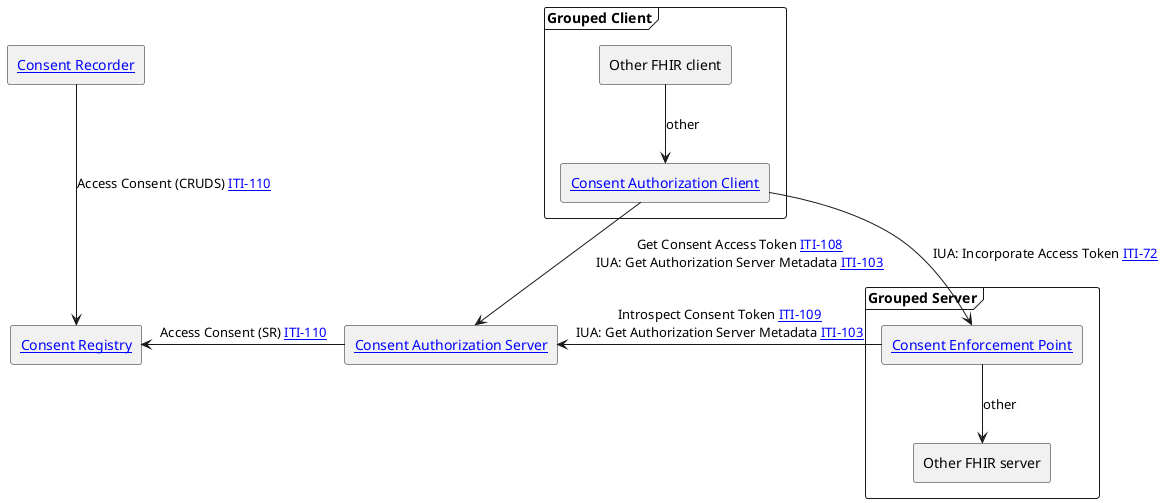 @startuml
agent "[[#consentRecorder Consent Recorder]]" as capture
agent "[[#consentRegistry Consent Registry]]" as registry
capture -down--> registry : "Access Consent (CRUDS) [[ITI-110.html ITI-110]]"

frame "Grouped Client" {
agent "Other FHIR client" as otherClient
agent "[[#consentAuthorizationClient Consent Authorization Client]]" as client 
}
agent "[[#consentAuthorizationServer Consent Authorization Server]]" as decider
frame "Grouped Server" {
agent "[[#consentEnforcementPoint Consent Enforcement Point]]" as enforcer
agent "Other FHIR server" as otherServer
}

otherClient -down-> client: "other"
client -down-> decider : "Get Consent Access Token [[ITI-108.html ITI-108]]\nIUA: Get Authorization Server Metadata [[https://profiles.ihe.net/ITI/IUA/index.html#3103-get-authorization-server-metadata-iti-103 ITI-103]]"

decider -left-> registry: "Access Consent (SR) [[ITI-110.html ITI-110]]"
client -down-> enforcer : "IUA: Incorporate Access Token [[https://profiles.ihe.net/ITI/IUA/index.html#372-incorporate-access-token-iti-72 ITI-72]]"
decider <-right- enforcer : "Introspect Consent Token [[ITI-109.html ITI-109]]\nIUA: Get Authorization Server Metadata [[https://profiles.ihe.net/ITI/IUA/index.html#3103-get-authorization-server-metadata-iti-103 ITI-103]]"
enforcer -down-> otherServer : "other"
@enduml
